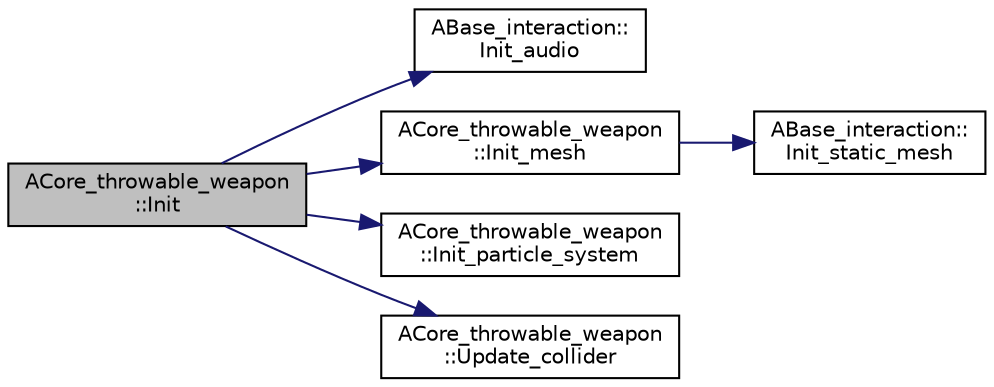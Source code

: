 digraph "ACore_throwable_weapon::Init"
{
 // LATEX_PDF_SIZE
  edge [fontname="Helvetica",fontsize="10",labelfontname="Helvetica",labelfontsize="10"];
  node [fontname="Helvetica",fontsize="10",shape=record];
  rankdir="LR";
  Node1 [label="ACore_throwable_weapon\l::Init",height=0.2,width=0.4,color="black", fillcolor="grey75", style="filled", fontcolor="black",tooltip="투척류 무기 초기화"];
  Node1 -> Node2 [color="midnightblue",fontsize="10",style="solid",fontname="Helvetica"];
  Node2 [label="ABase_interaction::\lInit_audio",height=0.2,width=0.4,color="black", fillcolor="white", style="filled",URL="$class_a_base__interaction.html#ae533364f1664a8375c0543451ffad7b2",tooltip="오디오 컴포넌트 초기화"];
  Node1 -> Node3 [color="midnightblue",fontsize="10",style="solid",fontname="Helvetica"];
  Node3 [label="ACore_throwable_weapon\l::Init_mesh",height=0.2,width=0.4,color="black", fillcolor="white", style="filled",URL="$class_a_core__throwable__weapon.html#a89658242586325c8d0352e0f1d966d05",tooltip="메쉬 초기화"];
  Node3 -> Node4 [color="midnightblue",fontsize="10",style="solid",fontname="Helvetica"];
  Node4 [label="ABase_interaction::\lInit_static_mesh",height=0.2,width=0.4,color="black", fillcolor="white", style="filled",URL="$class_a_base__interaction.html#aeb1fffec40b3b1ed9aa79fb79d78ae2e",tooltip="스태틱 메시 컴포넌트 초기화 (무기,아이템)"];
  Node1 -> Node5 [color="midnightblue",fontsize="10",style="solid",fontname="Helvetica"];
  Node5 [label="ACore_throwable_weapon\l::Init_particle_system",height=0.2,width=0.4,color="black", fillcolor="white", style="filled",URL="$class_a_core__throwable__weapon.html#a83c402f063d523adc0c8928728def36b",tooltip="파티클 시스템 초기화"];
  Node1 -> Node6 [color="midnightblue",fontsize="10",style="solid",fontname="Helvetica"];
  Node6 [label="ACore_throwable_weapon\l::Update_collider",height=0.2,width=0.4,color="black", fillcolor="white", style="filled",URL="$class_a_core__throwable__weapon.html#adf339a3f9cc92bf12298732ea36b8622",tooltip="콜라이더 정보 갱신"];
}
